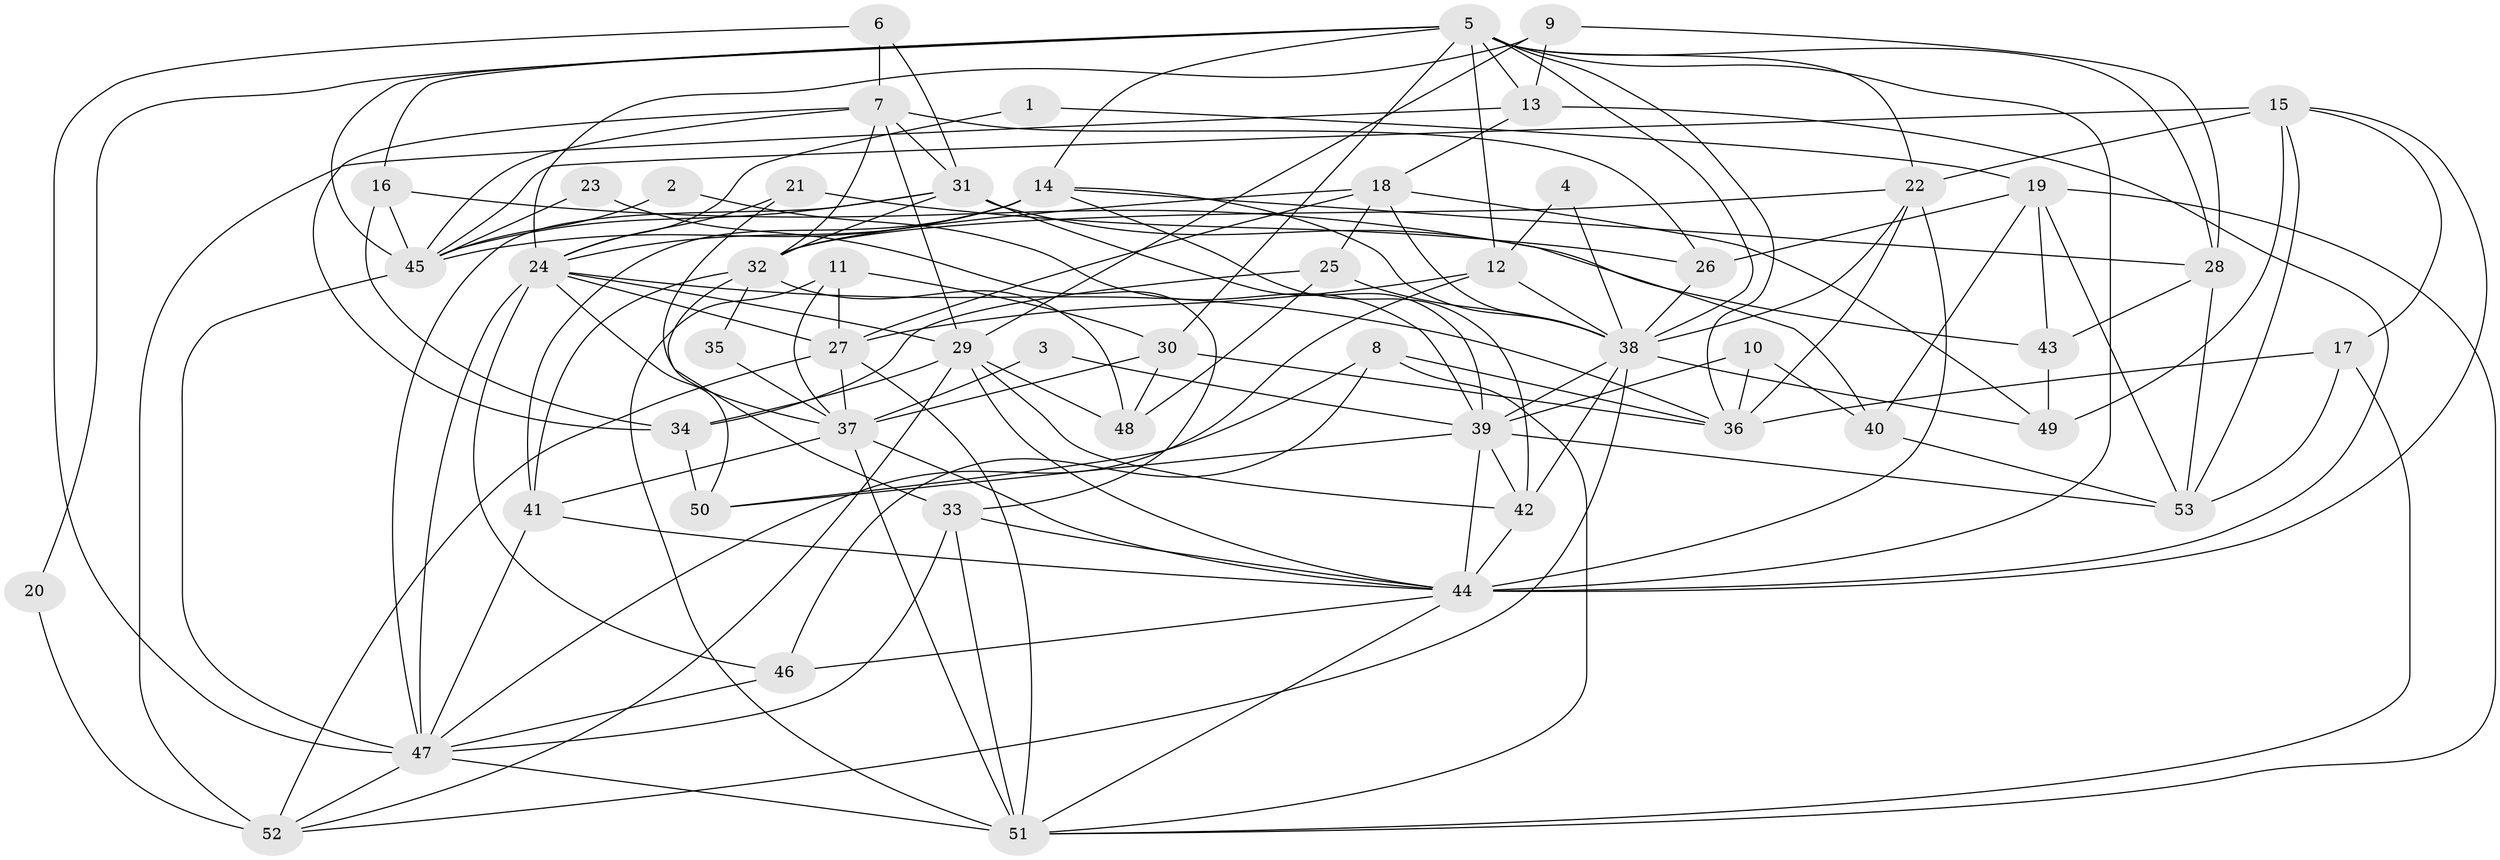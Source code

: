 // original degree distribution, {5: 0.2358490566037736, 2: 0.1320754716981132, 3: 0.2641509433962264, 4: 0.25471698113207547, 6: 0.07547169811320754, 7: 0.018867924528301886, 9: 0.009433962264150943, 8: 0.009433962264150943}
// Generated by graph-tools (version 1.1) at 2025/50/03/09/25 03:50:11]
// undirected, 53 vertices, 147 edges
graph export_dot {
graph [start="1"]
  node [color=gray90,style=filled];
  1;
  2;
  3;
  4;
  5;
  6;
  7;
  8;
  9;
  10;
  11;
  12;
  13;
  14;
  15;
  16;
  17;
  18;
  19;
  20;
  21;
  22;
  23;
  24;
  25;
  26;
  27;
  28;
  29;
  30;
  31;
  32;
  33;
  34;
  35;
  36;
  37;
  38;
  39;
  40;
  41;
  42;
  43;
  44;
  45;
  46;
  47;
  48;
  49;
  50;
  51;
  52;
  53;
  1 -- 19 [weight=1.0];
  1 -- 24 [weight=1.0];
  2 -- 39 [weight=1.0];
  2 -- 45 [weight=1.0];
  3 -- 37 [weight=1.0];
  3 -- 39 [weight=1.0];
  4 -- 12 [weight=1.0];
  4 -- 38 [weight=1.0];
  5 -- 12 [weight=1.0];
  5 -- 13 [weight=1.0];
  5 -- 14 [weight=1.0];
  5 -- 16 [weight=1.0];
  5 -- 20 [weight=1.0];
  5 -- 22 [weight=1.0];
  5 -- 28 [weight=1.0];
  5 -- 30 [weight=1.0];
  5 -- 36 [weight=1.0];
  5 -- 38 [weight=1.0];
  5 -- 44 [weight=2.0];
  5 -- 45 [weight=1.0];
  6 -- 7 [weight=1.0];
  6 -- 31 [weight=1.0];
  6 -- 47 [weight=1.0];
  7 -- 26 [weight=1.0];
  7 -- 29 [weight=1.0];
  7 -- 31 [weight=1.0];
  7 -- 32 [weight=1.0];
  7 -- 34 [weight=1.0];
  7 -- 45 [weight=1.0];
  8 -- 36 [weight=1.0];
  8 -- 46 [weight=1.0];
  8 -- 50 [weight=1.0];
  8 -- 51 [weight=1.0];
  9 -- 13 [weight=1.0];
  9 -- 24 [weight=1.0];
  9 -- 28 [weight=1.0];
  9 -- 29 [weight=1.0];
  10 -- 36 [weight=1.0];
  10 -- 39 [weight=1.0];
  10 -- 40 [weight=1.0];
  11 -- 27 [weight=1.0];
  11 -- 30 [weight=1.0];
  11 -- 37 [weight=1.0];
  11 -- 51 [weight=1.0];
  12 -- 27 [weight=1.0];
  12 -- 38 [weight=1.0];
  12 -- 47 [weight=1.0];
  13 -- 18 [weight=1.0];
  13 -- 44 [weight=1.0];
  13 -- 52 [weight=1.0];
  14 -- 24 [weight=1.0];
  14 -- 28 [weight=1.0];
  14 -- 38 [weight=1.0];
  14 -- 41 [weight=1.0];
  14 -- 42 [weight=1.0];
  14 -- 45 [weight=1.0];
  15 -- 17 [weight=1.0];
  15 -- 22 [weight=1.0];
  15 -- 44 [weight=1.0];
  15 -- 45 [weight=1.0];
  15 -- 49 [weight=1.0];
  15 -- 53 [weight=1.0];
  16 -- 34 [weight=1.0];
  16 -- 43 [weight=1.0];
  16 -- 45 [weight=1.0];
  17 -- 36 [weight=1.0];
  17 -- 51 [weight=1.0];
  17 -- 53 [weight=1.0];
  18 -- 25 [weight=1.0];
  18 -- 27 [weight=1.0];
  18 -- 32 [weight=1.0];
  18 -- 38 [weight=1.0];
  18 -- 49 [weight=1.0];
  19 -- 26 [weight=1.0];
  19 -- 40 [weight=1.0];
  19 -- 43 [weight=1.0];
  19 -- 51 [weight=1.0];
  19 -- 53 [weight=1.0];
  20 -- 52 [weight=1.0];
  21 -- 24 [weight=1.0];
  21 -- 26 [weight=1.0];
  21 -- 37 [weight=1.0];
  22 -- 32 [weight=1.0];
  22 -- 36 [weight=1.0];
  22 -- 38 [weight=2.0];
  22 -- 44 [weight=1.0];
  23 -- 33 [weight=1.0];
  23 -- 45 [weight=1.0];
  24 -- 27 [weight=1.0];
  24 -- 29 [weight=1.0];
  24 -- 36 [weight=1.0];
  24 -- 46 [weight=1.0];
  24 -- 47 [weight=1.0];
  24 -- 50 [weight=1.0];
  25 -- 34 [weight=1.0];
  25 -- 38 [weight=1.0];
  25 -- 48 [weight=1.0];
  26 -- 38 [weight=1.0];
  27 -- 37 [weight=1.0];
  27 -- 51 [weight=1.0];
  27 -- 52 [weight=1.0];
  28 -- 43 [weight=1.0];
  28 -- 53 [weight=1.0];
  29 -- 34 [weight=1.0];
  29 -- 42 [weight=1.0];
  29 -- 44 [weight=1.0];
  29 -- 48 [weight=1.0];
  29 -- 52 [weight=1.0];
  30 -- 36 [weight=1.0];
  30 -- 37 [weight=1.0];
  30 -- 48 [weight=1.0];
  31 -- 32 [weight=1.0];
  31 -- 39 [weight=1.0];
  31 -- 40 [weight=1.0];
  31 -- 45 [weight=1.0];
  31 -- 47 [weight=1.0];
  32 -- 33 [weight=1.0];
  32 -- 35 [weight=1.0];
  32 -- 41 [weight=1.0];
  32 -- 48 [weight=1.0];
  33 -- 44 [weight=1.0];
  33 -- 47 [weight=1.0];
  33 -- 51 [weight=1.0];
  34 -- 50 [weight=1.0];
  35 -- 37 [weight=1.0];
  37 -- 41 [weight=1.0];
  37 -- 44 [weight=1.0];
  37 -- 51 [weight=1.0];
  38 -- 39 [weight=1.0];
  38 -- 42 [weight=2.0];
  38 -- 49 [weight=1.0];
  38 -- 52 [weight=1.0];
  39 -- 42 [weight=1.0];
  39 -- 44 [weight=1.0];
  39 -- 50 [weight=1.0];
  39 -- 53 [weight=1.0];
  40 -- 53 [weight=1.0];
  41 -- 44 [weight=1.0];
  41 -- 47 [weight=1.0];
  42 -- 44 [weight=1.0];
  43 -- 49 [weight=1.0];
  44 -- 46 [weight=1.0];
  44 -- 51 [weight=1.0];
  45 -- 47 [weight=1.0];
  46 -- 47 [weight=1.0];
  47 -- 51 [weight=1.0];
  47 -- 52 [weight=1.0];
}
